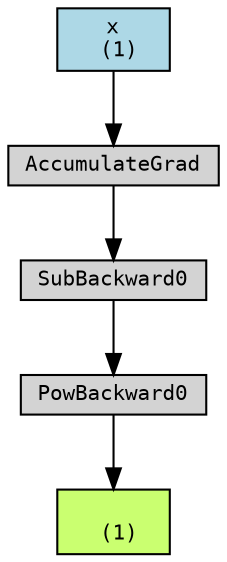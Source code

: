 digraph {
	graph [size="12,12"]
	node [align=left fontname=monospace fontsize=10 height=0.2 ranksep=0.1 shape=box style=filled]
	1759905577056 [label="
 (1)" fillcolor=darkolivegreen1]
	1759786933744 [label=PowBackward0]
	1759786933696 -> 1759786933744
	1759786933696 [label=SubBackward0]
	1759786933600 -> 1759786933696
	1759786202192 [label="x
 (1)" fillcolor=lightblue]
	1759786202192 -> 1759786933600
	1759786933600 [label=AccumulateGrad]
	1759786933744 -> 1759905577056
}
